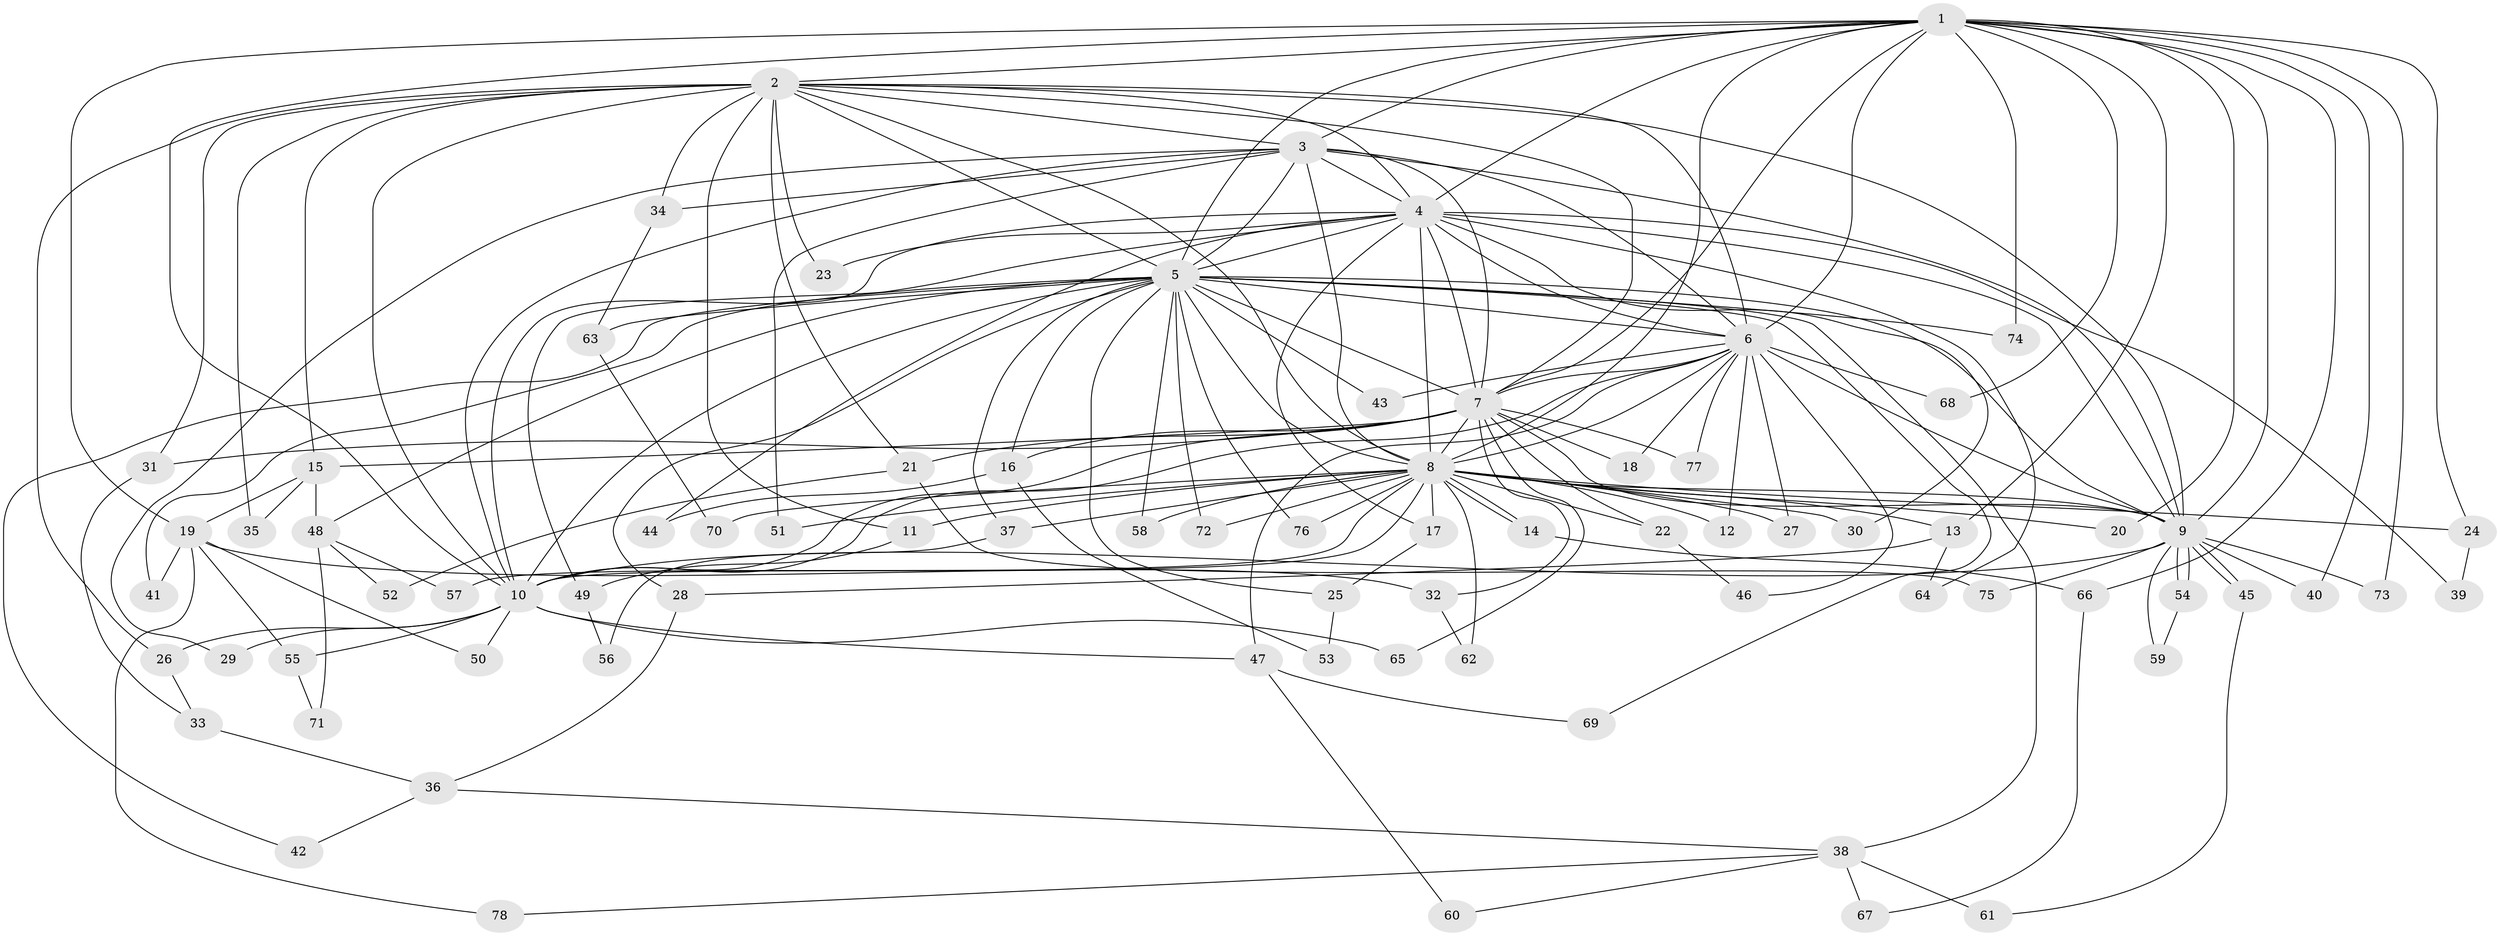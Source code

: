 // Generated by graph-tools (version 1.1) at 2025/34/03/09/25 02:34:39]
// undirected, 78 vertices, 181 edges
graph export_dot {
graph [start="1"]
  node [color=gray90,style=filled];
  1;
  2;
  3;
  4;
  5;
  6;
  7;
  8;
  9;
  10;
  11;
  12;
  13;
  14;
  15;
  16;
  17;
  18;
  19;
  20;
  21;
  22;
  23;
  24;
  25;
  26;
  27;
  28;
  29;
  30;
  31;
  32;
  33;
  34;
  35;
  36;
  37;
  38;
  39;
  40;
  41;
  42;
  43;
  44;
  45;
  46;
  47;
  48;
  49;
  50;
  51;
  52;
  53;
  54;
  55;
  56;
  57;
  58;
  59;
  60;
  61;
  62;
  63;
  64;
  65;
  66;
  67;
  68;
  69;
  70;
  71;
  72;
  73;
  74;
  75;
  76;
  77;
  78;
  1 -- 2;
  1 -- 3;
  1 -- 4;
  1 -- 5;
  1 -- 6;
  1 -- 7;
  1 -- 8;
  1 -- 9;
  1 -- 10;
  1 -- 13;
  1 -- 19;
  1 -- 20;
  1 -- 24;
  1 -- 40;
  1 -- 66;
  1 -- 68;
  1 -- 73;
  1 -- 74;
  2 -- 3;
  2 -- 4;
  2 -- 5;
  2 -- 6;
  2 -- 7;
  2 -- 8;
  2 -- 9;
  2 -- 10;
  2 -- 11;
  2 -- 15;
  2 -- 21;
  2 -- 23;
  2 -- 26;
  2 -- 31;
  2 -- 34;
  2 -- 35;
  3 -- 4;
  3 -- 5;
  3 -- 6;
  3 -- 7;
  3 -- 8;
  3 -- 9;
  3 -- 10;
  3 -- 29;
  3 -- 34;
  3 -- 51;
  4 -- 5;
  4 -- 6;
  4 -- 7;
  4 -- 8;
  4 -- 9;
  4 -- 10;
  4 -- 17;
  4 -- 23;
  4 -- 30;
  4 -- 39;
  4 -- 44;
  4 -- 49;
  4 -- 64;
  5 -- 6;
  5 -- 7;
  5 -- 8;
  5 -- 9;
  5 -- 10;
  5 -- 16;
  5 -- 25;
  5 -- 28;
  5 -- 37;
  5 -- 38;
  5 -- 41;
  5 -- 42;
  5 -- 43;
  5 -- 48;
  5 -- 58;
  5 -- 63;
  5 -- 69;
  5 -- 72;
  5 -- 74;
  5 -- 76;
  6 -- 7;
  6 -- 8;
  6 -- 9;
  6 -- 10;
  6 -- 12;
  6 -- 18;
  6 -- 27;
  6 -- 43;
  6 -- 46;
  6 -- 47;
  6 -- 68;
  6 -- 77;
  7 -- 8;
  7 -- 9;
  7 -- 10;
  7 -- 15;
  7 -- 16;
  7 -- 18;
  7 -- 21;
  7 -- 22;
  7 -- 31;
  7 -- 32;
  7 -- 65;
  7 -- 77;
  8 -- 9;
  8 -- 10;
  8 -- 11;
  8 -- 12;
  8 -- 13;
  8 -- 14;
  8 -- 14;
  8 -- 17;
  8 -- 20;
  8 -- 22;
  8 -- 24;
  8 -- 27;
  8 -- 30;
  8 -- 37;
  8 -- 51;
  8 -- 57;
  8 -- 58;
  8 -- 62;
  8 -- 70;
  8 -- 72;
  8 -- 76;
  9 -- 10;
  9 -- 40;
  9 -- 45;
  9 -- 45;
  9 -- 54;
  9 -- 54;
  9 -- 59;
  9 -- 73;
  9 -- 75;
  10 -- 26;
  10 -- 29;
  10 -- 47;
  10 -- 50;
  10 -- 55;
  10 -- 65;
  11 -- 49;
  13 -- 28;
  13 -- 64;
  14 -- 66;
  15 -- 19;
  15 -- 35;
  15 -- 48;
  16 -- 44;
  16 -- 53;
  17 -- 25;
  19 -- 32;
  19 -- 41;
  19 -- 50;
  19 -- 55;
  19 -- 78;
  21 -- 52;
  21 -- 75;
  22 -- 46;
  24 -- 39;
  25 -- 53;
  26 -- 33;
  28 -- 36;
  31 -- 33;
  32 -- 62;
  33 -- 36;
  34 -- 63;
  36 -- 38;
  36 -- 42;
  37 -- 56;
  38 -- 60;
  38 -- 61;
  38 -- 67;
  38 -- 78;
  45 -- 61;
  47 -- 60;
  47 -- 69;
  48 -- 52;
  48 -- 57;
  48 -- 71;
  49 -- 56;
  54 -- 59;
  55 -- 71;
  63 -- 70;
  66 -- 67;
}
